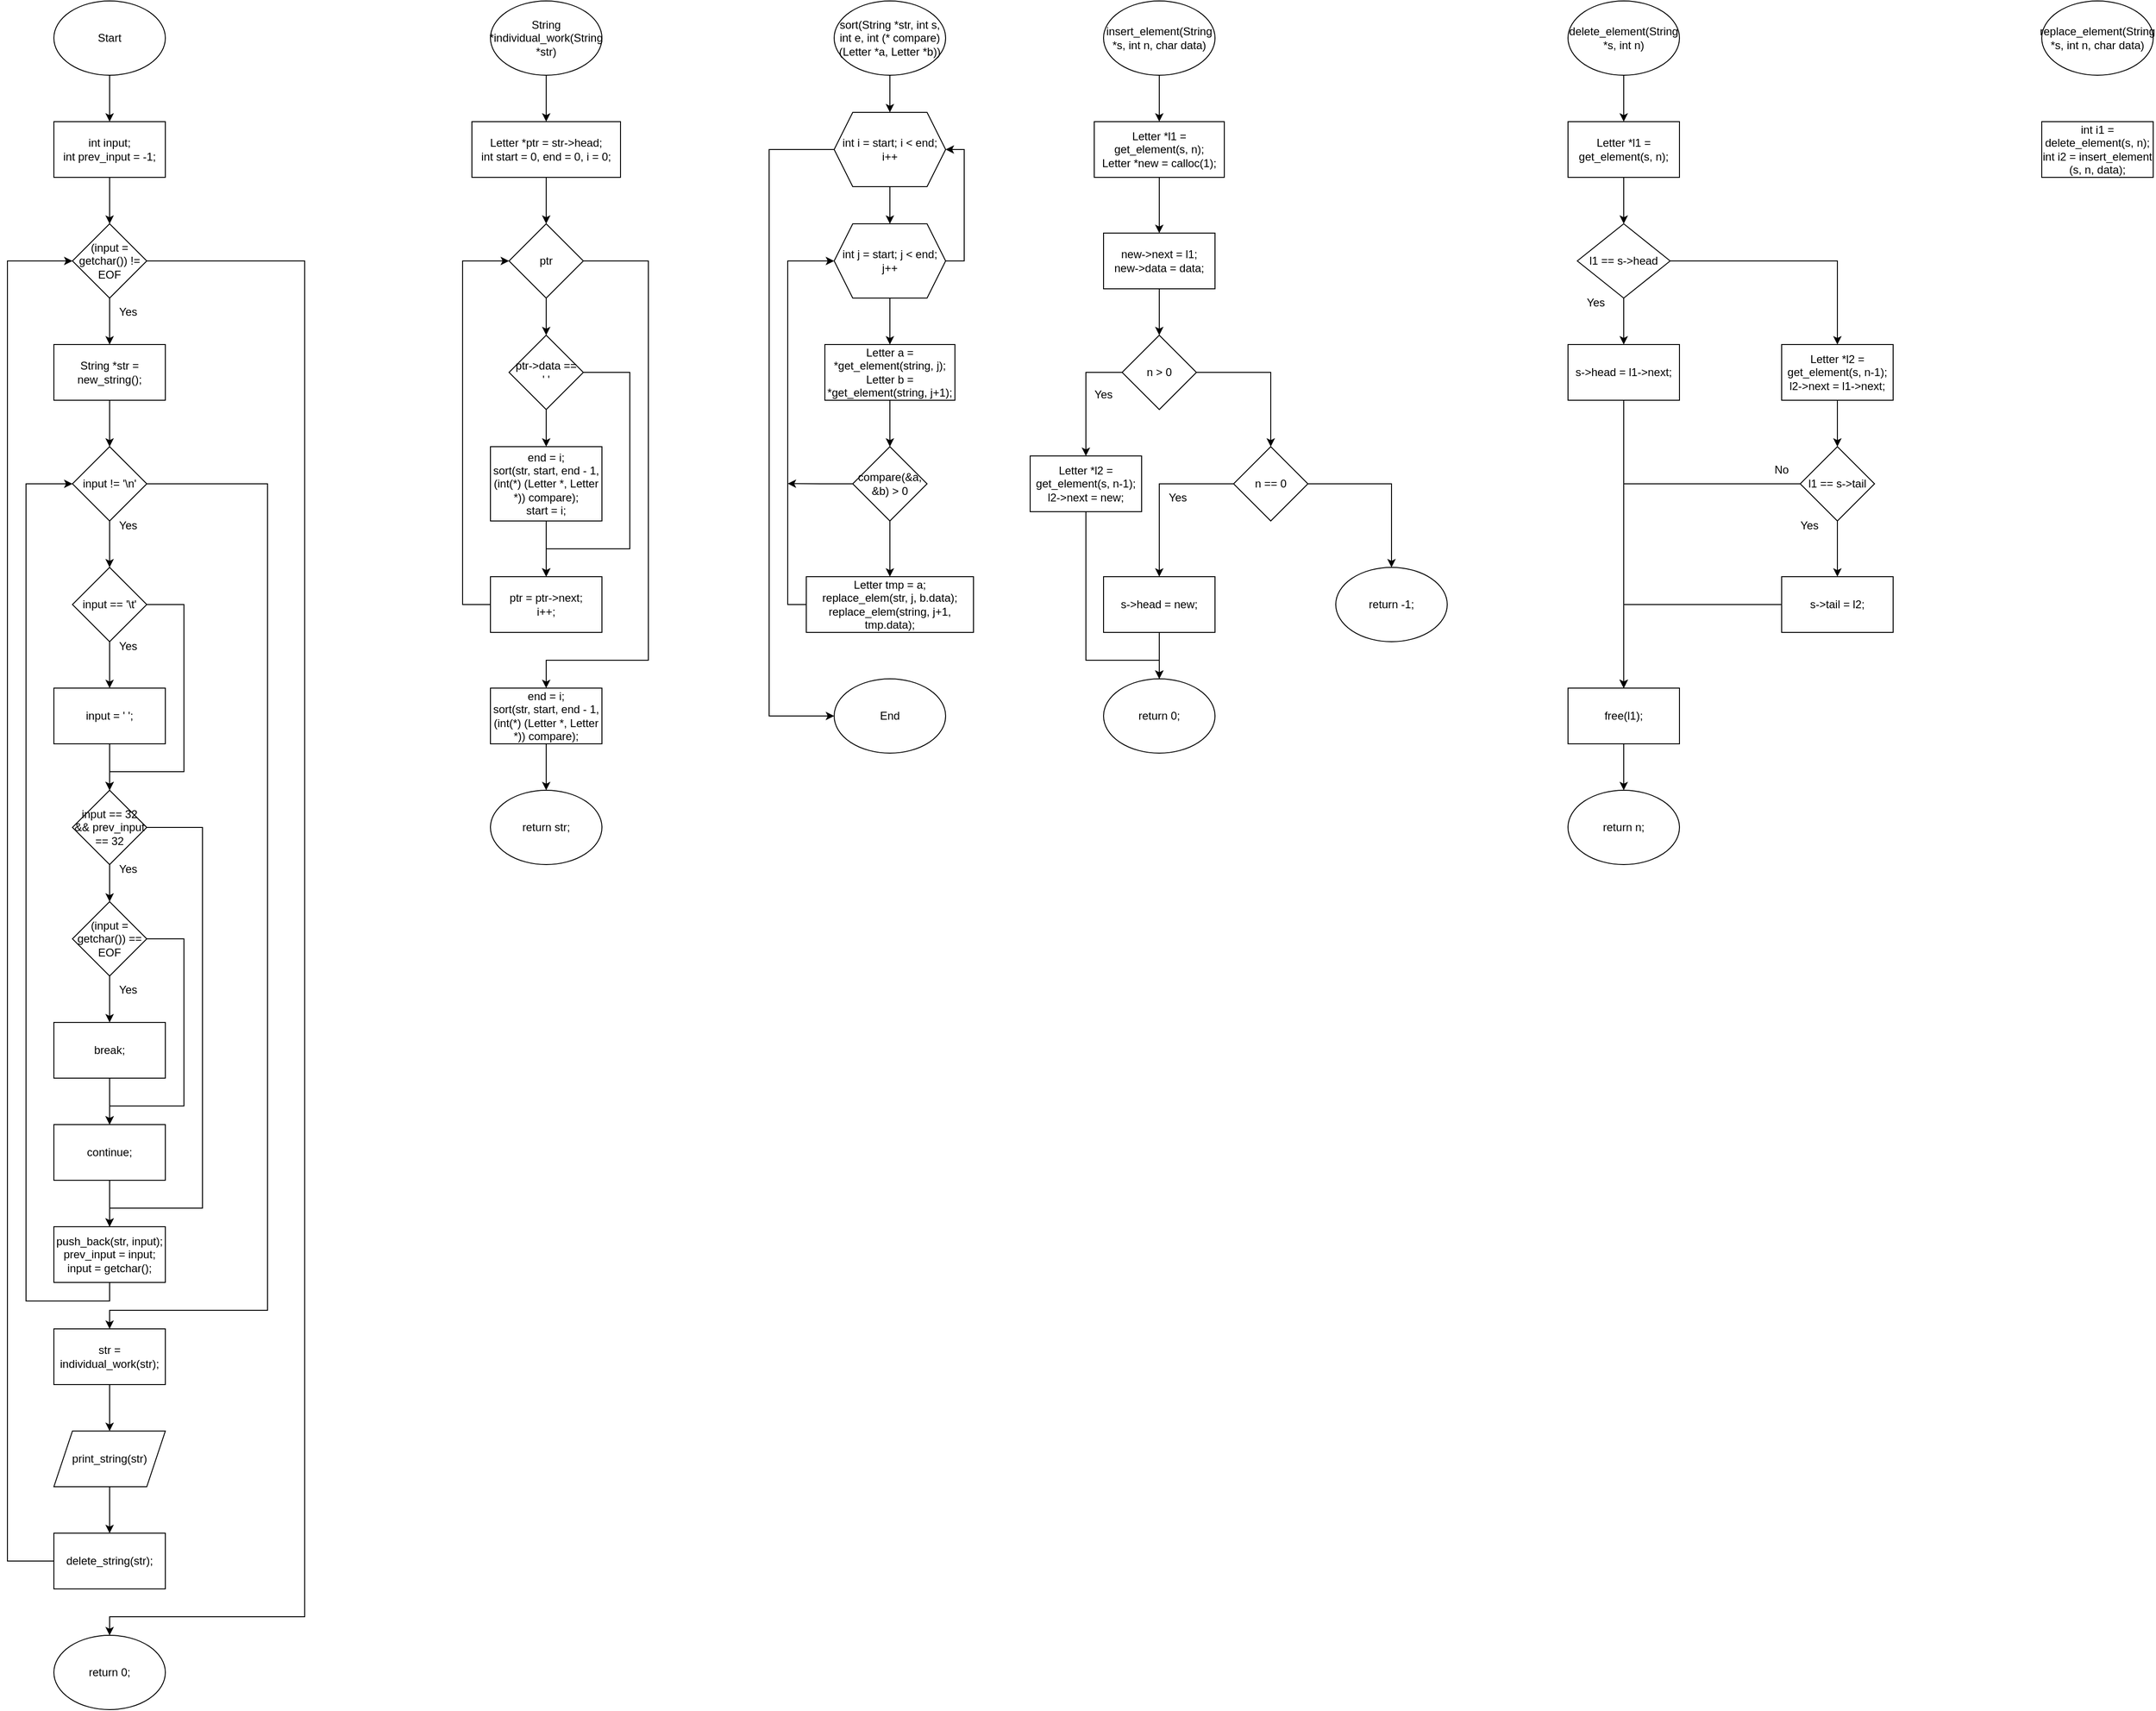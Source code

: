 <mxfile version="20.7.4" type="github">
  <diagram id="Y2vHarJacgxoCaG1EZnM" name="Страница 1">
    <mxGraphModel dx="521" dy="563" grid="1" gridSize="10" guides="1" tooltips="1" connect="1" arrows="1" fold="1" page="1" pageScale="1" pageWidth="827" pageHeight="1169" math="0" shadow="0">
      <root>
        <mxCell id="0" />
        <mxCell id="1" parent="0" />
        <mxCell id="xrbsxQGYiJHUY4e2r1St-13" value="" style="edgeStyle=orthogonalEdgeStyle;rounded=0;orthogonalLoop=1;jettySize=auto;html=1;" edge="1" parent="1" source="xrbsxQGYiJHUY4e2r1St-1" target="xrbsxQGYiJHUY4e2r1St-2">
          <mxGeometry relative="1" as="geometry" />
        </mxCell>
        <mxCell id="xrbsxQGYiJHUY4e2r1St-1" value="Start" style="ellipse;whiteSpace=wrap;html=1;" vertex="1" parent="1">
          <mxGeometry x="70" y="50" width="120" height="80" as="geometry" />
        </mxCell>
        <mxCell id="xrbsxQGYiJHUY4e2r1St-14" value="" style="edgeStyle=orthogonalEdgeStyle;rounded=0;orthogonalLoop=1;jettySize=auto;html=1;" edge="1" parent="1" source="xrbsxQGYiJHUY4e2r1St-2" target="xrbsxQGYiJHUY4e2r1St-3">
          <mxGeometry relative="1" as="geometry" />
        </mxCell>
        <mxCell id="xrbsxQGYiJHUY4e2r1St-2" value="int input;&lt;br&gt;int prev_input = -1;" style="rounded=0;whiteSpace=wrap;html=1;" vertex="1" parent="1">
          <mxGeometry x="70" y="180" width="120" height="60" as="geometry" />
        </mxCell>
        <mxCell id="xrbsxQGYiJHUY4e2r1St-15" value="" style="edgeStyle=orthogonalEdgeStyle;rounded=0;orthogonalLoop=1;jettySize=auto;html=1;" edge="1" parent="1" source="xrbsxQGYiJHUY4e2r1St-3" target="xrbsxQGYiJHUY4e2r1St-4">
          <mxGeometry relative="1" as="geometry" />
        </mxCell>
        <mxCell id="xrbsxQGYiJHUY4e2r1St-42" style="edgeStyle=orthogonalEdgeStyle;rounded=0;orthogonalLoop=1;jettySize=auto;html=1;exitX=1;exitY=0.5;exitDx=0;exitDy=0;entryX=0.5;entryY=0;entryDx=0;entryDy=0;" edge="1" parent="1" source="xrbsxQGYiJHUY4e2r1St-3" target="xrbsxQGYiJHUY4e2r1St-28">
          <mxGeometry relative="1" as="geometry">
            <Array as="points">
              <mxPoint x="340" y="330" />
              <mxPoint x="340" y="1790" />
              <mxPoint x="130" y="1790" />
            </Array>
          </mxGeometry>
        </mxCell>
        <mxCell id="xrbsxQGYiJHUY4e2r1St-3" value="(input = getchar()) != EOF" style="rhombus;whiteSpace=wrap;html=1;" vertex="1" parent="1">
          <mxGeometry x="90" y="290" width="80" height="80" as="geometry" />
        </mxCell>
        <mxCell id="xrbsxQGYiJHUY4e2r1St-16" value="" style="edgeStyle=orthogonalEdgeStyle;rounded=0;orthogonalLoop=1;jettySize=auto;html=1;" edge="1" parent="1" source="xrbsxQGYiJHUY4e2r1St-4" target="xrbsxQGYiJHUY4e2r1St-5">
          <mxGeometry relative="1" as="geometry" />
        </mxCell>
        <mxCell id="xrbsxQGYiJHUY4e2r1St-4" value="String *str = new_string();" style="rounded=0;whiteSpace=wrap;html=1;" vertex="1" parent="1">
          <mxGeometry x="70" y="420" width="120" height="60" as="geometry" />
        </mxCell>
        <mxCell id="xrbsxQGYiJHUY4e2r1St-17" value="" style="edgeStyle=orthogonalEdgeStyle;rounded=0;orthogonalLoop=1;jettySize=auto;html=1;" edge="1" parent="1" source="xrbsxQGYiJHUY4e2r1St-5" target="xrbsxQGYiJHUY4e2r1St-6">
          <mxGeometry relative="1" as="geometry" />
        </mxCell>
        <mxCell id="xrbsxQGYiJHUY4e2r1St-38" style="edgeStyle=orthogonalEdgeStyle;rounded=0;orthogonalLoop=1;jettySize=auto;html=1;exitX=1;exitY=0.5;exitDx=0;exitDy=0;entryX=0.5;entryY=0;entryDx=0;entryDy=0;" edge="1" parent="1" source="xrbsxQGYiJHUY4e2r1St-5" target="xrbsxQGYiJHUY4e2r1St-25">
          <mxGeometry relative="1" as="geometry">
            <Array as="points">
              <mxPoint x="300" y="570" />
              <mxPoint x="300" y="1460" />
              <mxPoint x="130" y="1460" />
            </Array>
          </mxGeometry>
        </mxCell>
        <mxCell id="xrbsxQGYiJHUY4e2r1St-5" value="input != &#39;\n&#39;" style="rhombus;whiteSpace=wrap;html=1;" vertex="1" parent="1">
          <mxGeometry x="90" y="530" width="80" height="80" as="geometry" />
        </mxCell>
        <mxCell id="xrbsxQGYiJHUY4e2r1St-8" value="" style="edgeStyle=orthogonalEdgeStyle;rounded=0;orthogonalLoop=1;jettySize=auto;html=1;" edge="1" parent="1" source="xrbsxQGYiJHUY4e2r1St-6" target="xrbsxQGYiJHUY4e2r1St-7">
          <mxGeometry relative="1" as="geometry" />
        </mxCell>
        <mxCell id="xrbsxQGYiJHUY4e2r1St-18" style="edgeStyle=orthogonalEdgeStyle;rounded=0;orthogonalLoop=1;jettySize=auto;html=1;exitX=1;exitY=0.5;exitDx=0;exitDy=0;entryX=0.5;entryY=0;entryDx=0;entryDy=0;" edge="1" parent="1" source="xrbsxQGYiJHUY4e2r1St-6" target="xrbsxQGYiJHUY4e2r1St-9">
          <mxGeometry relative="1" as="geometry">
            <Array as="points">
              <mxPoint x="210" y="700" />
              <mxPoint x="210" y="880" />
              <mxPoint x="130" y="880" />
            </Array>
          </mxGeometry>
        </mxCell>
        <mxCell id="xrbsxQGYiJHUY4e2r1St-6" value="input == &#39;\t&#39;" style="rhombus;whiteSpace=wrap;html=1;" vertex="1" parent="1">
          <mxGeometry x="90" y="660" width="80" height="80" as="geometry" />
        </mxCell>
        <mxCell id="xrbsxQGYiJHUY4e2r1St-19" value="" style="edgeStyle=orthogonalEdgeStyle;rounded=0;orthogonalLoop=1;jettySize=auto;html=1;" edge="1" parent="1" source="xrbsxQGYiJHUY4e2r1St-7" target="xrbsxQGYiJHUY4e2r1St-9">
          <mxGeometry relative="1" as="geometry" />
        </mxCell>
        <mxCell id="xrbsxQGYiJHUY4e2r1St-7" value="input = &#39; &#39;;" style="rounded=0;whiteSpace=wrap;html=1;" vertex="1" parent="1">
          <mxGeometry x="70" y="790" width="120" height="60" as="geometry" />
        </mxCell>
        <mxCell id="xrbsxQGYiJHUY4e2r1St-20" value="" style="edgeStyle=orthogonalEdgeStyle;rounded=0;orthogonalLoop=1;jettySize=auto;html=1;" edge="1" parent="1" source="xrbsxQGYiJHUY4e2r1St-9" target="xrbsxQGYiJHUY4e2r1St-10">
          <mxGeometry relative="1" as="geometry" />
        </mxCell>
        <mxCell id="xrbsxQGYiJHUY4e2r1St-33" style="edgeStyle=orthogonalEdgeStyle;rounded=0;orthogonalLoop=1;jettySize=auto;html=1;exitX=1;exitY=0.5;exitDx=0;exitDy=0;entryX=0.5;entryY=0;entryDx=0;entryDy=0;" edge="1" parent="1" source="xrbsxQGYiJHUY4e2r1St-9" target="xrbsxQGYiJHUY4e2r1St-24">
          <mxGeometry relative="1" as="geometry">
            <Array as="points">
              <mxPoint x="230" y="940" />
              <mxPoint x="230" y="1350" />
              <mxPoint x="130" y="1350" />
            </Array>
          </mxGeometry>
        </mxCell>
        <mxCell id="xrbsxQGYiJHUY4e2r1St-9" value="input == 32 &amp;amp;&amp;amp; prev_input == 32" style="rhombus;whiteSpace=wrap;html=1;" vertex="1" parent="1">
          <mxGeometry x="90" y="900" width="80" height="80" as="geometry" />
        </mxCell>
        <mxCell id="xrbsxQGYiJHUY4e2r1St-21" value="" style="edgeStyle=orthogonalEdgeStyle;rounded=0;orthogonalLoop=1;jettySize=auto;html=1;" edge="1" parent="1" source="xrbsxQGYiJHUY4e2r1St-10" target="xrbsxQGYiJHUY4e2r1St-11">
          <mxGeometry relative="1" as="geometry" />
        </mxCell>
        <mxCell id="xrbsxQGYiJHUY4e2r1St-22" style="edgeStyle=orthogonalEdgeStyle;rounded=0;orthogonalLoop=1;jettySize=auto;html=1;exitX=1;exitY=0.5;exitDx=0;exitDy=0;entryX=0.5;entryY=0;entryDx=0;entryDy=0;" edge="1" parent="1" source="xrbsxQGYiJHUY4e2r1St-10" target="xrbsxQGYiJHUY4e2r1St-12">
          <mxGeometry relative="1" as="geometry">
            <Array as="points">
              <mxPoint x="210" y="1060" />
              <mxPoint x="210" y="1240" />
              <mxPoint x="130" y="1240" />
            </Array>
          </mxGeometry>
        </mxCell>
        <mxCell id="xrbsxQGYiJHUY4e2r1St-10" value="(input = getchar()) == EOF" style="rhombus;whiteSpace=wrap;html=1;" vertex="1" parent="1">
          <mxGeometry x="90" y="1020" width="80" height="80" as="geometry" />
        </mxCell>
        <mxCell id="xrbsxQGYiJHUY4e2r1St-23" value="" style="edgeStyle=orthogonalEdgeStyle;rounded=0;orthogonalLoop=1;jettySize=auto;html=1;" edge="1" parent="1" source="xrbsxQGYiJHUY4e2r1St-11" target="xrbsxQGYiJHUY4e2r1St-12">
          <mxGeometry relative="1" as="geometry" />
        </mxCell>
        <mxCell id="xrbsxQGYiJHUY4e2r1St-11" value="break;" style="rounded=0;whiteSpace=wrap;html=1;" vertex="1" parent="1">
          <mxGeometry x="70" y="1150" width="120" height="60" as="geometry" />
        </mxCell>
        <mxCell id="xrbsxQGYiJHUY4e2r1St-34" value="" style="edgeStyle=orthogonalEdgeStyle;rounded=0;orthogonalLoop=1;jettySize=auto;html=1;" edge="1" parent="1" source="xrbsxQGYiJHUY4e2r1St-12" target="xrbsxQGYiJHUY4e2r1St-24">
          <mxGeometry relative="1" as="geometry" />
        </mxCell>
        <mxCell id="xrbsxQGYiJHUY4e2r1St-12" value="continue;" style="rounded=0;whiteSpace=wrap;html=1;" vertex="1" parent="1">
          <mxGeometry x="70" y="1260" width="120" height="60" as="geometry" />
        </mxCell>
        <mxCell id="xrbsxQGYiJHUY4e2r1St-37" style="edgeStyle=orthogonalEdgeStyle;rounded=0;orthogonalLoop=1;jettySize=auto;html=1;exitX=0.5;exitY=1;exitDx=0;exitDy=0;entryX=0;entryY=0.5;entryDx=0;entryDy=0;" edge="1" parent="1" source="xrbsxQGYiJHUY4e2r1St-24" target="xrbsxQGYiJHUY4e2r1St-5">
          <mxGeometry relative="1" as="geometry">
            <Array as="points">
              <mxPoint x="130" y="1450" />
              <mxPoint x="40" y="1450" />
              <mxPoint x="40" y="570" />
            </Array>
          </mxGeometry>
        </mxCell>
        <mxCell id="xrbsxQGYiJHUY4e2r1St-24" value="push_back(str, input);&lt;br&gt;prev_input = input;&lt;br&gt;input = getchar();" style="rounded=0;whiteSpace=wrap;html=1;" vertex="1" parent="1">
          <mxGeometry x="70" y="1370" width="120" height="60" as="geometry" />
        </mxCell>
        <mxCell id="xrbsxQGYiJHUY4e2r1St-39" value="" style="edgeStyle=orthogonalEdgeStyle;rounded=0;orthogonalLoop=1;jettySize=auto;html=1;" edge="1" parent="1" source="xrbsxQGYiJHUY4e2r1St-25" target="xrbsxQGYiJHUY4e2r1St-26">
          <mxGeometry relative="1" as="geometry" />
        </mxCell>
        <mxCell id="xrbsxQGYiJHUY4e2r1St-25" value="str = individual_work(str);" style="rounded=0;whiteSpace=wrap;html=1;" vertex="1" parent="1">
          <mxGeometry x="70" y="1480" width="120" height="60" as="geometry" />
        </mxCell>
        <mxCell id="xrbsxQGYiJHUY4e2r1St-40" value="" style="edgeStyle=orthogonalEdgeStyle;rounded=0;orthogonalLoop=1;jettySize=auto;html=1;" edge="1" parent="1" source="xrbsxQGYiJHUY4e2r1St-26" target="xrbsxQGYiJHUY4e2r1St-27">
          <mxGeometry relative="1" as="geometry" />
        </mxCell>
        <mxCell id="xrbsxQGYiJHUY4e2r1St-26" value="print_string(str)" style="shape=parallelogram;perimeter=parallelogramPerimeter;whiteSpace=wrap;html=1;fixedSize=1;" vertex="1" parent="1">
          <mxGeometry x="70" y="1590" width="120" height="60" as="geometry" />
        </mxCell>
        <mxCell id="xrbsxQGYiJHUY4e2r1St-41" style="edgeStyle=orthogonalEdgeStyle;rounded=0;orthogonalLoop=1;jettySize=auto;html=1;exitX=0;exitY=0.5;exitDx=0;exitDy=0;entryX=0;entryY=0.5;entryDx=0;entryDy=0;" edge="1" parent="1" source="xrbsxQGYiJHUY4e2r1St-27" target="xrbsxQGYiJHUY4e2r1St-3">
          <mxGeometry relative="1" as="geometry">
            <Array as="points">
              <mxPoint x="20" y="1730" />
              <mxPoint x="20" y="330" />
            </Array>
          </mxGeometry>
        </mxCell>
        <mxCell id="xrbsxQGYiJHUY4e2r1St-27" value="delete_string(str);" style="rounded=0;whiteSpace=wrap;html=1;" vertex="1" parent="1">
          <mxGeometry x="70" y="1700" width="120" height="60" as="geometry" />
        </mxCell>
        <mxCell id="xrbsxQGYiJHUY4e2r1St-28" value="return 0;" style="ellipse;whiteSpace=wrap;html=1;" vertex="1" parent="1">
          <mxGeometry x="70" y="1810" width="120" height="80" as="geometry" />
        </mxCell>
        <mxCell id="xrbsxQGYiJHUY4e2r1St-29" value="Yes" style="text;html=1;strokeColor=none;fillColor=none;align=center;verticalAlign=middle;whiteSpace=wrap;rounded=0;" vertex="1" parent="1">
          <mxGeometry x="120" y="730" width="60" height="30" as="geometry" />
        </mxCell>
        <mxCell id="xrbsxQGYiJHUY4e2r1St-30" value="Yes" style="text;html=1;strokeColor=none;fillColor=none;align=center;verticalAlign=middle;whiteSpace=wrap;rounded=0;" vertex="1" parent="1">
          <mxGeometry x="120" y="600" width="60" height="30" as="geometry" />
        </mxCell>
        <mxCell id="xrbsxQGYiJHUY4e2r1St-31" value="Yes" style="text;html=1;strokeColor=none;fillColor=none;align=center;verticalAlign=middle;whiteSpace=wrap;rounded=0;" vertex="1" parent="1">
          <mxGeometry x="120" y="370" width="60" height="30" as="geometry" />
        </mxCell>
        <mxCell id="xrbsxQGYiJHUY4e2r1St-35" value="Yes" style="text;html=1;strokeColor=none;fillColor=none;align=center;verticalAlign=middle;whiteSpace=wrap;rounded=0;" vertex="1" parent="1">
          <mxGeometry x="120" y="970" width="60" height="30" as="geometry" />
        </mxCell>
        <mxCell id="xrbsxQGYiJHUY4e2r1St-36" value="Yes" style="text;html=1;strokeColor=none;fillColor=none;align=center;verticalAlign=middle;whiteSpace=wrap;rounded=0;" vertex="1" parent="1">
          <mxGeometry x="120" y="1100" width="60" height="30" as="geometry" />
        </mxCell>
        <mxCell id="xrbsxQGYiJHUY4e2r1St-52" value="" style="edgeStyle=orthogonalEdgeStyle;rounded=0;orthogonalLoop=1;jettySize=auto;html=1;" edge="1" parent="1" source="xrbsxQGYiJHUY4e2r1St-43" target="xrbsxQGYiJHUY4e2r1St-44">
          <mxGeometry relative="1" as="geometry" />
        </mxCell>
        <mxCell id="xrbsxQGYiJHUY4e2r1St-43" value="String *individual_work(String *str)" style="ellipse;whiteSpace=wrap;html=1;" vertex="1" parent="1">
          <mxGeometry x="540" y="50" width="120" height="80" as="geometry" />
        </mxCell>
        <mxCell id="xrbsxQGYiJHUY4e2r1St-53" value="" style="edgeStyle=orthogonalEdgeStyle;rounded=0;orthogonalLoop=1;jettySize=auto;html=1;" edge="1" parent="1" source="xrbsxQGYiJHUY4e2r1St-44" target="xrbsxQGYiJHUY4e2r1St-45">
          <mxGeometry relative="1" as="geometry" />
        </mxCell>
        <mxCell id="xrbsxQGYiJHUY4e2r1St-44" value="Letter *ptr = str-&amp;gt;head;&lt;br&gt;int start = 0, end = 0, i = 0;" style="rounded=0;whiteSpace=wrap;html=1;" vertex="1" parent="1">
          <mxGeometry x="520" y="180" width="160" height="60" as="geometry" />
        </mxCell>
        <mxCell id="xrbsxQGYiJHUY4e2r1St-51" value="" style="edgeStyle=orthogonalEdgeStyle;rounded=0;orthogonalLoop=1;jettySize=auto;html=1;" edge="1" parent="1" source="xrbsxQGYiJHUY4e2r1St-45" target="xrbsxQGYiJHUY4e2r1St-46">
          <mxGeometry relative="1" as="geometry" />
        </mxCell>
        <mxCell id="xrbsxQGYiJHUY4e2r1St-57" style="edgeStyle=orthogonalEdgeStyle;rounded=0;orthogonalLoop=1;jettySize=auto;html=1;exitX=1;exitY=0.5;exitDx=0;exitDy=0;entryX=0.5;entryY=0;entryDx=0;entryDy=0;" edge="1" parent="1" source="xrbsxQGYiJHUY4e2r1St-45" target="xrbsxQGYiJHUY4e2r1St-56">
          <mxGeometry relative="1" as="geometry">
            <Array as="points">
              <mxPoint x="710" y="330" />
              <mxPoint x="710" y="760" />
              <mxPoint x="600" y="760" />
            </Array>
          </mxGeometry>
        </mxCell>
        <mxCell id="xrbsxQGYiJHUY4e2r1St-45" value="ptr" style="rhombus;whiteSpace=wrap;html=1;" vertex="1" parent="1">
          <mxGeometry x="560" y="290" width="80" height="80" as="geometry" />
        </mxCell>
        <mxCell id="xrbsxQGYiJHUY4e2r1St-48" value="" style="edgeStyle=orthogonalEdgeStyle;rounded=0;orthogonalLoop=1;jettySize=auto;html=1;" edge="1" parent="1" source="xrbsxQGYiJHUY4e2r1St-46" target="xrbsxQGYiJHUY4e2r1St-47">
          <mxGeometry relative="1" as="geometry" />
        </mxCell>
        <mxCell id="xrbsxQGYiJHUY4e2r1St-50" style="edgeStyle=orthogonalEdgeStyle;rounded=0;orthogonalLoop=1;jettySize=auto;html=1;exitX=1;exitY=0.5;exitDx=0;exitDy=0;entryX=0.5;entryY=0;entryDx=0;entryDy=0;" edge="1" parent="1" source="xrbsxQGYiJHUY4e2r1St-46" target="xrbsxQGYiJHUY4e2r1St-49">
          <mxGeometry relative="1" as="geometry">
            <Array as="points">
              <mxPoint x="690" y="450" />
              <mxPoint x="690" y="640" />
              <mxPoint x="600" y="640" />
            </Array>
          </mxGeometry>
        </mxCell>
        <mxCell id="xrbsxQGYiJHUY4e2r1St-46" value="ptr-&amp;gt;data ==&lt;br&gt;&#39; &#39;" style="rhombus;whiteSpace=wrap;html=1;" vertex="1" parent="1">
          <mxGeometry x="560" y="410" width="80" height="80" as="geometry" />
        </mxCell>
        <mxCell id="xrbsxQGYiJHUY4e2r1St-54" value="" style="edgeStyle=orthogonalEdgeStyle;rounded=0;orthogonalLoop=1;jettySize=auto;html=1;" edge="1" parent="1" source="xrbsxQGYiJHUY4e2r1St-47" target="xrbsxQGYiJHUY4e2r1St-49">
          <mxGeometry relative="1" as="geometry" />
        </mxCell>
        <mxCell id="xrbsxQGYiJHUY4e2r1St-47" value="end = i;&lt;br&gt;sort(str, start, end - 1, (int(*) (Letter *, Letter *)) compare);&lt;br&gt;start = i;" style="rounded=0;whiteSpace=wrap;html=1;" vertex="1" parent="1">
          <mxGeometry x="540" y="530" width="120" height="80" as="geometry" />
        </mxCell>
        <mxCell id="xrbsxQGYiJHUY4e2r1St-55" style="edgeStyle=orthogonalEdgeStyle;rounded=0;orthogonalLoop=1;jettySize=auto;html=1;exitX=0;exitY=0.5;exitDx=0;exitDy=0;entryX=0;entryY=0.5;entryDx=0;entryDy=0;" edge="1" parent="1" source="xrbsxQGYiJHUY4e2r1St-49" target="xrbsxQGYiJHUY4e2r1St-45">
          <mxGeometry relative="1" as="geometry">
            <Array as="points">
              <mxPoint x="510" y="700" />
              <mxPoint x="510" y="330" />
            </Array>
          </mxGeometry>
        </mxCell>
        <mxCell id="xrbsxQGYiJHUY4e2r1St-49" value="ptr = ptr-&amp;gt;next;&lt;br&gt;i++;" style="rounded=0;whiteSpace=wrap;html=1;" vertex="1" parent="1">
          <mxGeometry x="540" y="670" width="120" height="60" as="geometry" />
        </mxCell>
        <mxCell id="xrbsxQGYiJHUY4e2r1St-59" value="" style="edgeStyle=orthogonalEdgeStyle;rounded=0;orthogonalLoop=1;jettySize=auto;html=1;" edge="1" parent="1" source="xrbsxQGYiJHUY4e2r1St-56" target="xrbsxQGYiJHUY4e2r1St-58">
          <mxGeometry relative="1" as="geometry" />
        </mxCell>
        <mxCell id="xrbsxQGYiJHUY4e2r1St-56" value="end = i;&lt;br&gt;sort(str, start, end - 1, (int(*) (Letter *, Letter *)) compare);" style="rounded=0;whiteSpace=wrap;html=1;" vertex="1" parent="1">
          <mxGeometry x="540" y="790" width="120" height="60" as="geometry" />
        </mxCell>
        <mxCell id="xrbsxQGYiJHUY4e2r1St-58" value="return str;" style="ellipse;whiteSpace=wrap;html=1;" vertex="1" parent="1">
          <mxGeometry x="540" y="900" width="120" height="80" as="geometry" />
        </mxCell>
        <mxCell id="xrbsxQGYiJHUY4e2r1St-67" value="" style="edgeStyle=orthogonalEdgeStyle;rounded=0;orthogonalLoop=1;jettySize=auto;html=1;" edge="1" parent="1" source="xrbsxQGYiJHUY4e2r1St-60" target="xrbsxQGYiJHUY4e2r1St-61">
          <mxGeometry relative="1" as="geometry" />
        </mxCell>
        <mxCell id="xrbsxQGYiJHUY4e2r1St-60" value="sort(String *str, int s, int e, int (* compare) (Letter *a, Letter *b))" style="ellipse;whiteSpace=wrap;html=1;" vertex="1" parent="1">
          <mxGeometry x="910" y="50" width="120" height="80" as="geometry" />
        </mxCell>
        <mxCell id="xrbsxQGYiJHUY4e2r1St-68" value="" style="edgeStyle=orthogonalEdgeStyle;rounded=0;orthogonalLoop=1;jettySize=auto;html=1;" edge="1" parent="1" source="xrbsxQGYiJHUY4e2r1St-61" target="xrbsxQGYiJHUY4e2r1St-62">
          <mxGeometry relative="1" as="geometry" />
        </mxCell>
        <mxCell id="xrbsxQGYiJHUY4e2r1St-76" style="edgeStyle=orthogonalEdgeStyle;rounded=0;orthogonalLoop=1;jettySize=auto;html=1;exitX=0;exitY=0.5;exitDx=0;exitDy=0;entryX=0;entryY=0.5;entryDx=0;entryDy=0;" edge="1" parent="1" source="xrbsxQGYiJHUY4e2r1St-61" target="xrbsxQGYiJHUY4e2r1St-75">
          <mxGeometry relative="1" as="geometry">
            <Array as="points">
              <mxPoint x="840" y="210" />
              <mxPoint x="840" y="820" />
            </Array>
          </mxGeometry>
        </mxCell>
        <mxCell id="xrbsxQGYiJHUY4e2r1St-61" value="int i = start; i &amp;lt; end; i++" style="shape=hexagon;perimeter=hexagonPerimeter2;whiteSpace=wrap;html=1;fixedSize=1;" vertex="1" parent="1">
          <mxGeometry x="910" y="170" width="120" height="80" as="geometry" />
        </mxCell>
        <mxCell id="xrbsxQGYiJHUY4e2r1St-69" value="" style="edgeStyle=orthogonalEdgeStyle;rounded=0;orthogonalLoop=1;jettySize=auto;html=1;" edge="1" parent="1" source="xrbsxQGYiJHUY4e2r1St-62" target="xrbsxQGYiJHUY4e2r1St-63">
          <mxGeometry relative="1" as="geometry" />
        </mxCell>
        <mxCell id="xrbsxQGYiJHUY4e2r1St-73" style="edgeStyle=orthogonalEdgeStyle;rounded=0;orthogonalLoop=1;jettySize=auto;html=1;exitX=1;exitY=0.5;exitDx=0;exitDy=0;entryX=1;entryY=0.5;entryDx=0;entryDy=0;" edge="1" parent="1" source="xrbsxQGYiJHUY4e2r1St-62" target="xrbsxQGYiJHUY4e2r1St-61">
          <mxGeometry relative="1" as="geometry" />
        </mxCell>
        <mxCell id="xrbsxQGYiJHUY4e2r1St-62" value="int j = start; j &amp;lt; end; j++" style="shape=hexagon;perimeter=hexagonPerimeter2;whiteSpace=wrap;html=1;fixedSize=1;" vertex="1" parent="1">
          <mxGeometry x="910" y="290" width="120" height="80" as="geometry" />
        </mxCell>
        <mxCell id="xrbsxQGYiJHUY4e2r1St-70" value="" style="edgeStyle=orthogonalEdgeStyle;rounded=0;orthogonalLoop=1;jettySize=auto;html=1;" edge="1" parent="1" source="xrbsxQGYiJHUY4e2r1St-63" target="xrbsxQGYiJHUY4e2r1St-64">
          <mxGeometry relative="1" as="geometry" />
        </mxCell>
        <mxCell id="xrbsxQGYiJHUY4e2r1St-63" value="Letter a = *get_element(string, j);&lt;br&gt;Letter b = *get_element(string, j+1);" style="rounded=0;whiteSpace=wrap;html=1;" vertex="1" parent="1">
          <mxGeometry x="900" y="420" width="140" height="60" as="geometry" />
        </mxCell>
        <mxCell id="xrbsxQGYiJHUY4e2r1St-66" value="" style="edgeStyle=orthogonalEdgeStyle;rounded=0;orthogonalLoop=1;jettySize=auto;html=1;" edge="1" parent="1" source="xrbsxQGYiJHUY4e2r1St-64" target="xrbsxQGYiJHUY4e2r1St-65">
          <mxGeometry relative="1" as="geometry" />
        </mxCell>
        <mxCell id="xrbsxQGYiJHUY4e2r1St-72" style="edgeStyle=orthogonalEdgeStyle;rounded=0;orthogonalLoop=1;jettySize=auto;html=1;exitX=0;exitY=0.5;exitDx=0;exitDy=0;" edge="1" parent="1" source="xrbsxQGYiJHUY4e2r1St-64">
          <mxGeometry relative="1" as="geometry">
            <mxPoint x="860" y="569.765" as="targetPoint" />
          </mxGeometry>
        </mxCell>
        <mxCell id="xrbsxQGYiJHUY4e2r1St-64" value="compare(&amp;amp;a, &amp;amp;b) &amp;gt; 0" style="rhombus;whiteSpace=wrap;html=1;" vertex="1" parent="1">
          <mxGeometry x="930" y="530" width="80" height="80" as="geometry" />
        </mxCell>
        <mxCell id="xrbsxQGYiJHUY4e2r1St-71" style="edgeStyle=orthogonalEdgeStyle;rounded=0;orthogonalLoop=1;jettySize=auto;html=1;exitX=0;exitY=0.5;exitDx=0;exitDy=0;entryX=0;entryY=0.5;entryDx=0;entryDy=0;" edge="1" parent="1" source="xrbsxQGYiJHUY4e2r1St-65" target="xrbsxQGYiJHUY4e2r1St-62">
          <mxGeometry relative="1" as="geometry" />
        </mxCell>
        <mxCell id="xrbsxQGYiJHUY4e2r1St-65" value="Letter tmp = a;&lt;br&gt;replace_elem(str, j, b.data);&lt;br&gt;replace_elem(string, j+1, tmp.data);" style="rounded=0;whiteSpace=wrap;html=1;" vertex="1" parent="1">
          <mxGeometry x="880" y="670" width="180" height="60" as="geometry" />
        </mxCell>
        <mxCell id="xrbsxQGYiJHUY4e2r1St-75" value="End" style="ellipse;whiteSpace=wrap;html=1;" vertex="1" parent="1">
          <mxGeometry x="910" y="780" width="120" height="80" as="geometry" />
        </mxCell>
        <mxCell id="xrbsxQGYiJHUY4e2r1St-87" value="" style="edgeStyle=orthogonalEdgeStyle;rounded=0;orthogonalLoop=1;jettySize=auto;html=1;" edge="1" parent="1" source="xrbsxQGYiJHUY4e2r1St-77" target="xrbsxQGYiJHUY4e2r1St-78">
          <mxGeometry relative="1" as="geometry" />
        </mxCell>
        <mxCell id="xrbsxQGYiJHUY4e2r1St-77" value="insert_element(String *s, int n, char data)" style="ellipse;whiteSpace=wrap;html=1;" vertex="1" parent="1">
          <mxGeometry x="1200" y="50" width="120" height="80" as="geometry" />
        </mxCell>
        <mxCell id="xrbsxQGYiJHUY4e2r1St-88" value="" style="edgeStyle=orthogonalEdgeStyle;rounded=0;orthogonalLoop=1;jettySize=auto;html=1;" edge="1" parent="1" source="xrbsxQGYiJHUY4e2r1St-78" target="xrbsxQGYiJHUY4e2r1St-79">
          <mxGeometry relative="1" as="geometry" />
        </mxCell>
        <mxCell id="xrbsxQGYiJHUY4e2r1St-78" value="Letter *l1 = get_element(s, n);&lt;br&gt;Letter *new = calloc(1);" style="rounded=0;whiteSpace=wrap;html=1;" vertex="1" parent="1">
          <mxGeometry x="1190" y="180" width="140" height="60" as="geometry" />
        </mxCell>
        <mxCell id="xrbsxQGYiJHUY4e2r1St-89" value="" style="edgeStyle=orthogonalEdgeStyle;rounded=0;orthogonalLoop=1;jettySize=auto;html=1;" edge="1" parent="1" source="xrbsxQGYiJHUY4e2r1St-79" target="xrbsxQGYiJHUY4e2r1St-80">
          <mxGeometry relative="1" as="geometry" />
        </mxCell>
        <mxCell id="xrbsxQGYiJHUY4e2r1St-79" value="new-&amp;gt;next = l1;&lt;br&gt;new-&amp;gt;data = data;" style="rounded=0;whiteSpace=wrap;html=1;" vertex="1" parent="1">
          <mxGeometry x="1200" y="300" width="120" height="60" as="geometry" />
        </mxCell>
        <mxCell id="xrbsxQGYiJHUY4e2r1St-90" style="edgeStyle=orthogonalEdgeStyle;rounded=0;orthogonalLoop=1;jettySize=auto;html=1;exitX=0;exitY=0.5;exitDx=0;exitDy=0;entryX=0.5;entryY=0;entryDx=0;entryDy=0;" edge="1" parent="1" source="xrbsxQGYiJHUY4e2r1St-80" target="xrbsxQGYiJHUY4e2r1St-81">
          <mxGeometry relative="1" as="geometry" />
        </mxCell>
        <mxCell id="xrbsxQGYiJHUY4e2r1St-91" style="edgeStyle=orthogonalEdgeStyle;rounded=0;orthogonalLoop=1;jettySize=auto;html=1;exitX=1;exitY=0.5;exitDx=0;exitDy=0;entryX=0.5;entryY=0;entryDx=0;entryDy=0;" edge="1" parent="1" source="xrbsxQGYiJHUY4e2r1St-80" target="xrbsxQGYiJHUY4e2r1St-82">
          <mxGeometry relative="1" as="geometry" />
        </mxCell>
        <mxCell id="xrbsxQGYiJHUY4e2r1St-80" value="n &amp;gt; 0" style="rhombus;whiteSpace=wrap;html=1;" vertex="1" parent="1">
          <mxGeometry x="1220" y="410" width="80" height="80" as="geometry" />
        </mxCell>
        <mxCell id="xrbsxQGYiJHUY4e2r1St-97" style="edgeStyle=orthogonalEdgeStyle;rounded=0;orthogonalLoop=1;jettySize=auto;html=1;exitX=0.5;exitY=1;exitDx=0;exitDy=0;entryX=0.5;entryY=0;entryDx=0;entryDy=0;" edge="1" parent="1" source="xrbsxQGYiJHUY4e2r1St-81" target="xrbsxQGYiJHUY4e2r1St-86">
          <mxGeometry relative="1" as="geometry">
            <Array as="points">
              <mxPoint x="1181" y="760" />
              <mxPoint x="1260" y="760" />
            </Array>
          </mxGeometry>
        </mxCell>
        <mxCell id="xrbsxQGYiJHUY4e2r1St-81" value="Letter *l2 = get_element(s, n-1);&lt;br&gt;l2-&amp;gt;next = new;" style="rounded=0;whiteSpace=wrap;html=1;" vertex="1" parent="1">
          <mxGeometry x="1121" y="540" width="120" height="60" as="geometry" />
        </mxCell>
        <mxCell id="xrbsxQGYiJHUY4e2r1St-94" style="edgeStyle=orthogonalEdgeStyle;rounded=0;orthogonalLoop=1;jettySize=auto;html=1;exitX=0;exitY=0.5;exitDx=0;exitDy=0;entryX=0.5;entryY=0;entryDx=0;entryDy=0;" edge="1" parent="1" source="xrbsxQGYiJHUY4e2r1St-82" target="xrbsxQGYiJHUY4e2r1St-83">
          <mxGeometry relative="1" as="geometry" />
        </mxCell>
        <mxCell id="xrbsxQGYiJHUY4e2r1St-95" style="edgeStyle=orthogonalEdgeStyle;rounded=0;orthogonalLoop=1;jettySize=auto;html=1;exitX=1;exitY=0.5;exitDx=0;exitDy=0;entryX=0.5;entryY=0;entryDx=0;entryDy=0;" edge="1" parent="1" source="xrbsxQGYiJHUY4e2r1St-82" target="xrbsxQGYiJHUY4e2r1St-85">
          <mxGeometry relative="1" as="geometry" />
        </mxCell>
        <mxCell id="xrbsxQGYiJHUY4e2r1St-82" value="n == 0" style="rhombus;whiteSpace=wrap;html=1;" vertex="1" parent="1">
          <mxGeometry x="1340" y="530" width="80" height="80" as="geometry" />
        </mxCell>
        <mxCell id="xrbsxQGYiJHUY4e2r1St-96" value="" style="edgeStyle=orthogonalEdgeStyle;rounded=0;orthogonalLoop=1;jettySize=auto;html=1;" edge="1" parent="1" source="xrbsxQGYiJHUY4e2r1St-83" target="xrbsxQGYiJHUY4e2r1St-86">
          <mxGeometry relative="1" as="geometry" />
        </mxCell>
        <mxCell id="xrbsxQGYiJHUY4e2r1St-83" value="s-&amp;gt;head = new;" style="rounded=0;whiteSpace=wrap;html=1;" vertex="1" parent="1">
          <mxGeometry x="1200" y="670" width="120" height="60" as="geometry" />
        </mxCell>
        <mxCell id="xrbsxQGYiJHUY4e2r1St-85" value="return -1;" style="ellipse;whiteSpace=wrap;html=1;" vertex="1" parent="1">
          <mxGeometry x="1450" y="660" width="120" height="80" as="geometry" />
        </mxCell>
        <mxCell id="xrbsxQGYiJHUY4e2r1St-86" value="return 0;" style="ellipse;whiteSpace=wrap;html=1;" vertex="1" parent="1">
          <mxGeometry x="1200" y="780" width="120" height="80" as="geometry" />
        </mxCell>
        <mxCell id="xrbsxQGYiJHUY4e2r1St-100" value="Yes" style="text;html=1;strokeColor=none;fillColor=none;align=center;verticalAlign=middle;whiteSpace=wrap;rounded=0;" vertex="1" parent="1">
          <mxGeometry x="1170" y="459" width="60" height="30" as="geometry" />
        </mxCell>
        <mxCell id="xrbsxQGYiJHUY4e2r1St-101" value="Yes" style="text;html=1;strokeColor=none;fillColor=none;align=center;verticalAlign=middle;whiteSpace=wrap;rounded=0;" vertex="1" parent="1">
          <mxGeometry x="1250" y="570" width="60" height="30" as="geometry" />
        </mxCell>
        <mxCell id="xrbsxQGYiJHUY4e2r1St-109" value="" style="edgeStyle=orthogonalEdgeStyle;rounded=0;orthogonalLoop=1;jettySize=auto;html=1;" edge="1" parent="1" source="xrbsxQGYiJHUY4e2r1St-102" target="xrbsxQGYiJHUY4e2r1St-103">
          <mxGeometry relative="1" as="geometry" />
        </mxCell>
        <mxCell id="xrbsxQGYiJHUY4e2r1St-102" value="delete_element(String *s, int n)" style="ellipse;whiteSpace=wrap;html=1;" vertex="1" parent="1">
          <mxGeometry x="1700" y="50" width="120" height="80" as="geometry" />
        </mxCell>
        <mxCell id="xrbsxQGYiJHUY4e2r1St-108" value="" style="edgeStyle=orthogonalEdgeStyle;rounded=0;orthogonalLoop=1;jettySize=auto;html=1;" edge="1" parent="1" source="xrbsxQGYiJHUY4e2r1St-103" target="xrbsxQGYiJHUY4e2r1St-104">
          <mxGeometry relative="1" as="geometry" />
        </mxCell>
        <mxCell id="xrbsxQGYiJHUY4e2r1St-103" value="Letter *l1 = get_element(s, n);" style="rounded=0;whiteSpace=wrap;html=1;" vertex="1" parent="1">
          <mxGeometry x="1700" y="180" width="120" height="60" as="geometry" />
        </mxCell>
        <mxCell id="xrbsxQGYiJHUY4e2r1St-107" value="" style="edgeStyle=orthogonalEdgeStyle;rounded=0;orthogonalLoop=1;jettySize=auto;html=1;" edge="1" parent="1" source="xrbsxQGYiJHUY4e2r1St-104" target="xrbsxQGYiJHUY4e2r1St-105">
          <mxGeometry relative="1" as="geometry" />
        </mxCell>
        <mxCell id="xrbsxQGYiJHUY4e2r1St-110" style="edgeStyle=orthogonalEdgeStyle;rounded=0;orthogonalLoop=1;jettySize=auto;html=1;exitX=1;exitY=0.5;exitDx=0;exitDy=0;entryX=0.5;entryY=0;entryDx=0;entryDy=0;" edge="1" parent="1" source="xrbsxQGYiJHUY4e2r1St-104" target="xrbsxQGYiJHUY4e2r1St-106">
          <mxGeometry relative="1" as="geometry" />
        </mxCell>
        <mxCell id="xrbsxQGYiJHUY4e2r1St-104" value="l1 == s-&amp;gt;head" style="rhombus;whiteSpace=wrap;html=1;" vertex="1" parent="1">
          <mxGeometry x="1710" y="290" width="100" height="80" as="geometry" />
        </mxCell>
        <mxCell id="xrbsxQGYiJHUY4e2r1St-118" style="edgeStyle=orthogonalEdgeStyle;rounded=0;orthogonalLoop=1;jettySize=auto;html=1;exitX=0.5;exitY=1;exitDx=0;exitDy=0;entryX=0.5;entryY=0;entryDx=0;entryDy=0;" edge="1" parent="1" source="xrbsxQGYiJHUY4e2r1St-105" target="xrbsxQGYiJHUY4e2r1St-116">
          <mxGeometry relative="1" as="geometry" />
        </mxCell>
        <mxCell id="xrbsxQGYiJHUY4e2r1St-105" value="s-&amp;gt;head = l1-&amp;gt;next;" style="rounded=0;whiteSpace=wrap;html=1;" vertex="1" parent="1">
          <mxGeometry x="1700" y="420" width="120" height="60" as="geometry" />
        </mxCell>
        <mxCell id="xrbsxQGYiJHUY4e2r1St-113" value="" style="edgeStyle=orthogonalEdgeStyle;rounded=0;orthogonalLoop=1;jettySize=auto;html=1;" edge="1" parent="1" source="xrbsxQGYiJHUY4e2r1St-106" target="xrbsxQGYiJHUY4e2r1St-111">
          <mxGeometry relative="1" as="geometry" />
        </mxCell>
        <mxCell id="xrbsxQGYiJHUY4e2r1St-106" value="Letter *l2 = get_element(s, n-1);&lt;br&gt;l2-&amp;gt;next = l1-&amp;gt;next;" style="rounded=0;whiteSpace=wrap;html=1;" vertex="1" parent="1">
          <mxGeometry x="1930" y="420" width="120" height="60" as="geometry" />
        </mxCell>
        <mxCell id="xrbsxQGYiJHUY4e2r1St-114" value="" style="edgeStyle=orthogonalEdgeStyle;rounded=0;orthogonalLoop=1;jettySize=auto;html=1;" edge="1" parent="1" source="xrbsxQGYiJHUY4e2r1St-111" target="xrbsxQGYiJHUY4e2r1St-112">
          <mxGeometry relative="1" as="geometry" />
        </mxCell>
        <mxCell id="xrbsxQGYiJHUY4e2r1St-121" style="edgeStyle=orthogonalEdgeStyle;rounded=0;orthogonalLoop=1;jettySize=auto;html=1;exitX=0;exitY=0.5;exitDx=0;exitDy=0;entryX=0.5;entryY=0;entryDx=0;entryDy=0;" edge="1" parent="1" source="xrbsxQGYiJHUY4e2r1St-111" target="xrbsxQGYiJHUY4e2r1St-116">
          <mxGeometry relative="1" as="geometry" />
        </mxCell>
        <mxCell id="xrbsxQGYiJHUY4e2r1St-111" value="l1 == s-&amp;gt;tail" style="rhombus;whiteSpace=wrap;html=1;" vertex="1" parent="1">
          <mxGeometry x="1950" y="530" width="80" height="80" as="geometry" />
        </mxCell>
        <mxCell id="xrbsxQGYiJHUY4e2r1St-120" style="edgeStyle=orthogonalEdgeStyle;rounded=0;orthogonalLoop=1;jettySize=auto;html=1;exitX=0;exitY=0.5;exitDx=0;exitDy=0;entryX=0.5;entryY=0;entryDx=0;entryDy=0;" edge="1" parent="1" source="xrbsxQGYiJHUY4e2r1St-112" target="xrbsxQGYiJHUY4e2r1St-116">
          <mxGeometry relative="1" as="geometry" />
        </mxCell>
        <mxCell id="xrbsxQGYiJHUY4e2r1St-112" value="s-&amp;gt;tail = l2;" style="rounded=0;whiteSpace=wrap;html=1;" vertex="1" parent="1">
          <mxGeometry x="1930" y="670" width="120" height="60" as="geometry" />
        </mxCell>
        <mxCell id="xrbsxQGYiJHUY4e2r1St-115" value="Yes" style="text;html=1;strokeColor=none;fillColor=none;align=center;verticalAlign=middle;whiteSpace=wrap;rounded=0;" vertex="1" parent="1">
          <mxGeometry x="1700" y="360" width="60" height="30" as="geometry" />
        </mxCell>
        <mxCell id="xrbsxQGYiJHUY4e2r1St-124" value="" style="edgeStyle=orthogonalEdgeStyle;rounded=0;orthogonalLoop=1;jettySize=auto;html=1;" edge="1" parent="1" source="xrbsxQGYiJHUY4e2r1St-116" target="xrbsxQGYiJHUY4e2r1St-117">
          <mxGeometry relative="1" as="geometry" />
        </mxCell>
        <mxCell id="xrbsxQGYiJHUY4e2r1St-116" value="free(l1);" style="rounded=0;whiteSpace=wrap;html=1;" vertex="1" parent="1">
          <mxGeometry x="1700" y="790" width="120" height="60" as="geometry" />
        </mxCell>
        <mxCell id="xrbsxQGYiJHUY4e2r1St-117" value="return n;" style="ellipse;whiteSpace=wrap;html=1;" vertex="1" parent="1">
          <mxGeometry x="1700" y="900" width="120" height="80" as="geometry" />
        </mxCell>
        <mxCell id="xrbsxQGYiJHUY4e2r1St-122" value="Yes" style="text;html=1;strokeColor=none;fillColor=none;align=center;verticalAlign=middle;whiteSpace=wrap;rounded=0;" vertex="1" parent="1">
          <mxGeometry x="1930" y="600" width="60" height="30" as="geometry" />
        </mxCell>
        <mxCell id="xrbsxQGYiJHUY4e2r1St-123" value="No" style="text;html=1;strokeColor=none;fillColor=none;align=center;verticalAlign=middle;whiteSpace=wrap;rounded=0;" vertex="1" parent="1">
          <mxGeometry x="1900" y="540" width="60" height="30" as="geometry" />
        </mxCell>
        <mxCell id="xrbsxQGYiJHUY4e2r1St-125" value="replace_element(String *s, int n, char data)" style="ellipse;whiteSpace=wrap;html=1;" vertex="1" parent="1">
          <mxGeometry x="2210" y="50" width="120" height="80" as="geometry" />
        </mxCell>
        <mxCell id="xrbsxQGYiJHUY4e2r1St-126" value="int i1 = delete_element(s, n);&lt;br&gt;int i2 = insert_element (s, n, data);" style="rounded=0;whiteSpace=wrap;html=1;" vertex="1" parent="1">
          <mxGeometry x="2210" y="180" width="120" height="60" as="geometry" />
        </mxCell>
      </root>
    </mxGraphModel>
  </diagram>
</mxfile>
